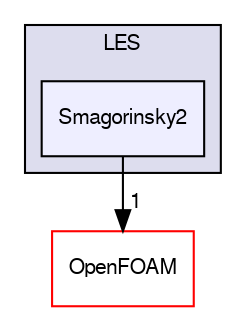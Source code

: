 digraph "src/turbulenceModels/incompressible/LES/Smagorinsky2" {
  bgcolor=transparent;
  compound=true
  node [ fontsize="10", fontname="FreeSans"];
  edge [ labelfontsize="10", labelfontname="FreeSans"];
  subgraph clusterdir_0ff4b9382053ae4e5512550be7c1416f {
    graph [ bgcolor="#ddddee", pencolor="black", label="LES" fontname="FreeSans", fontsize="10", URL="dir_0ff4b9382053ae4e5512550be7c1416f.html"]
  dir_bd23b8ca293c24f23fe2f059b02df234 [shape=box, label="Smagorinsky2", style="filled", fillcolor="#eeeeff", pencolor="black", URL="dir_bd23b8ca293c24f23fe2f059b02df234.html"];
  }
  dir_c5473ff19b20e6ec4dfe5c310b3778a8 [shape=box label="OpenFOAM" color="red" URL="dir_c5473ff19b20e6ec4dfe5c310b3778a8.html"];
  dir_bd23b8ca293c24f23fe2f059b02df234->dir_c5473ff19b20e6ec4dfe5c310b3778a8 [headlabel="1", labeldistance=1.5 headhref="dir_002974_001732.html"];
}
